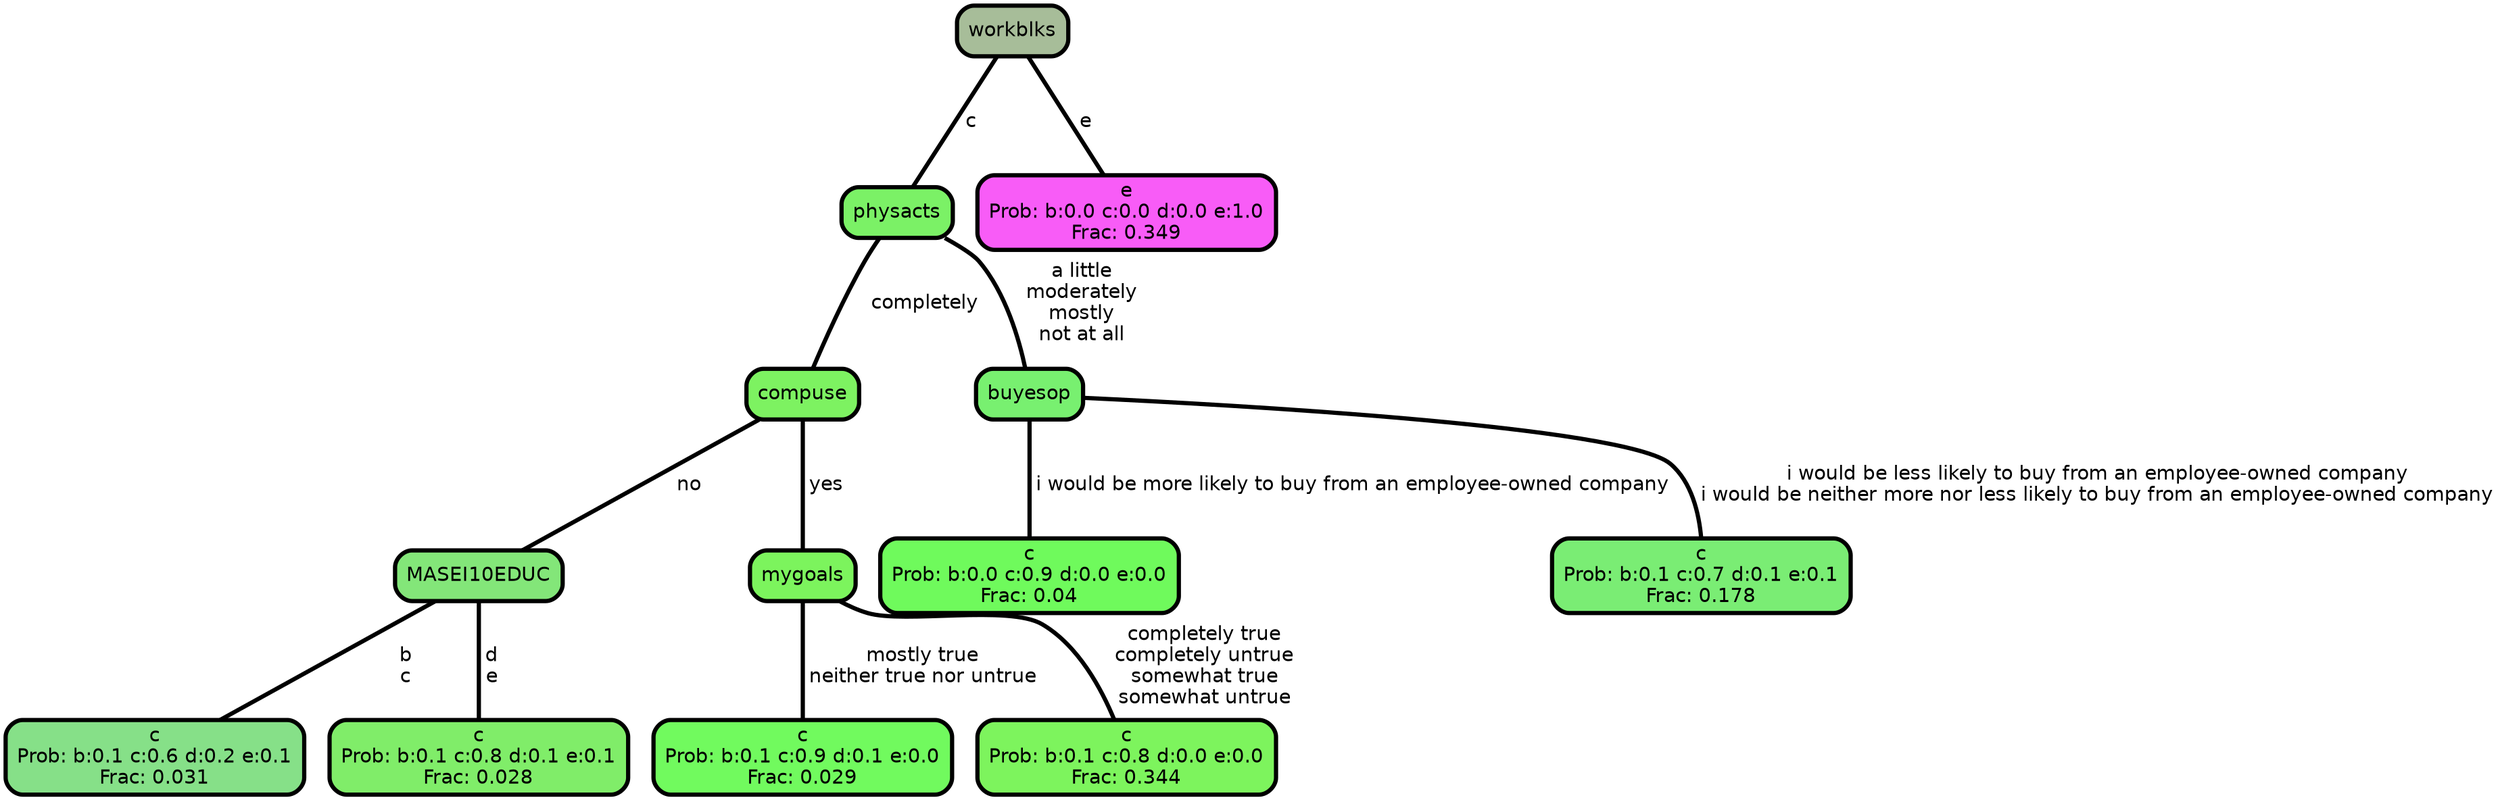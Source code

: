 graph Tree {
node [shape=box, style="filled, rounded",color="black",penwidth="3",fontcolor="black",                 fontname=helvetica] ;
graph [ranksep="0 equally", splines=straight,                 bgcolor=transparent, dpi=200] ;
edge [fontname=helvetica, color=black] ;
0 [label="c
Prob: b:0.1 c:0.6 d:0.2 e:0.1
Frac: 0.031", fillcolor="#86e088"] ;
1 [label="MASEI10EDUC", fillcolor="#83e679"] ;
2 [label="c
Prob: b:0.1 c:0.8 d:0.1 e:0.1
Frac: 0.028", fillcolor="#80ed69"] ;
3 [label="compuse", fillcolor="#7df261"] ;
4 [label="c
Prob: b:0.1 c:0.9 d:0.1 e:0.0
Frac: 0.029", fillcolor="#71fa5e"] ;
5 [label="mygoals", fillcolor="#7cf45d"] ;
6 [label="c
Prob: b:0.1 c:0.8 d:0.0 e:0.0
Frac: 0.344", fillcolor="#7df45d"] ;
7 [label="physacts", fillcolor="#7bf166"] ;
8 [label="c
Prob: b:0.0 c:0.9 d:0.0 e:0.0
Frac: 0.04", fillcolor="#6ffa5c"] ;
9 [label="buyesop", fillcolor="#78f070"] ;
10 [label="c
Prob: b:0.1 c:0.7 d:0.1 e:0.1
Frac: 0.178", fillcolor="#7aed74"] ;
11 [label="workblks", fillcolor="#a7bd99"] ;
12 [label="e
Prob: b:0.0 c:0.0 d:0.0 e:1.0
Frac: 0.349", fillcolor="#f85cf7"] ;
1 -- 0 [label=" b\n c",penwidth=3] ;
1 -- 2 [label=" d\n e",penwidth=3] ;
3 -- 1 [label=" no",penwidth=3] ;
3 -- 5 [label=" yes",penwidth=3] ;
5 -- 4 [label=" mostly true\n neither true nor untrue",penwidth=3] ;
5 -- 6 [label=" completely true\n completely untrue\n somewhat true\n somewhat untrue",penwidth=3] ;
7 -- 3 [label=" completely",penwidth=3] ;
7 -- 9 [label=" a little\n moderately\n mostly\n not at all",penwidth=3] ;
9 -- 8 [label=" i would be more likely to buy from an employee-owned company",penwidth=3] ;
9 -- 10 [label=" i would be less likely to buy from an employee-owned company\n i would be neither more nor less likely to buy from an employee-owned company",penwidth=3] ;
11 -- 7 [label=" c",penwidth=3] ;
11 -- 12 [label=" e",penwidth=3] ;
{rank = same;}}